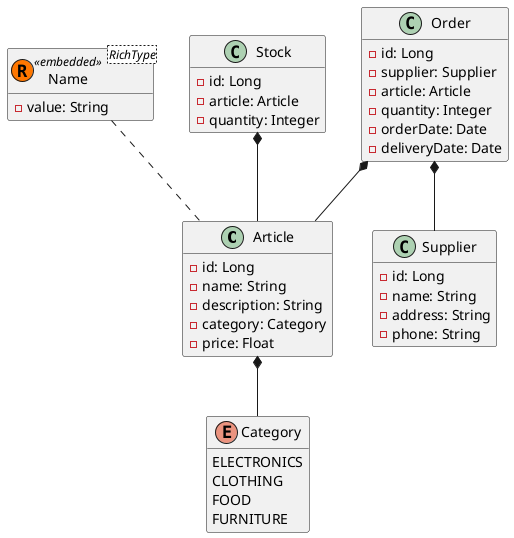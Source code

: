 @startuml
'https://plantuml.com/class-diagram

'Ein System zur Verwaltung des Inventars eines Unternehmens oder Lagers. Das System verfolgt Artikel, Bestände, Lieferanten und Bestellungen und kann helfen, das Inventar in Echtzeit zu überwachen und Bestände effizient aufzufüllen

hide methods

class Article {
    - id: Long
    - name: String
    - description: String
    - category: Category
    - price: Float
}

class Stock {
    - id: Long
    - article: Article
    - quantity: Integer
}

class Supplier {
    - id: Long
    - name: String
    - address: String
    - phone: String
}

class Order {
    - id: Long
    - supplier: Supplier
    - article: Article
    - quantity: Integer
    - orderDate: Date
    - deliveryDate: Date
}

class Name <RichType> <<(R, #FF7700) embedded >> {
    - value: String
}

enum Category {
    ELECTRONICS
    CLOTHING
    FOOD
    FURNITURE
}

Article *-- Category
Article .up. Name
Stock *-- Article
Order *-- Supplier
Order *-- Article

@enduml